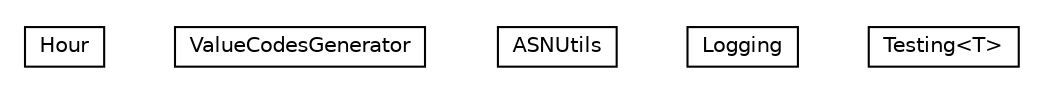 #!/usr/local/bin/dot
#
# Class diagram 
# Generated by UMLGraph version R5_6-24-gf6e263 (http://www.umlgraph.org/)
#

digraph G {
	edge [fontname="Helvetica",fontsize=10,labelfontname="Helvetica",labelfontsize=10];
	node [fontname="Helvetica",fontsize=10,shape=plaintext];
	nodesep=0.25;
	ranksep=0.5;
	// org.universAAL.lddi.lib.ieeex73std.utils.Hour
	c682113 [label=<<table title="org.universAAL.lddi.lib.ieeex73std.utils.Hour" border="0" cellborder="1" cellspacing="0" cellpadding="2" port="p" href="./Hour.html">
		<tr><td><table border="0" cellspacing="0" cellpadding="1">
<tr><td align="center" balign="center"> Hour </td></tr>
		</table></td></tr>
		</table>>, URL="./Hour.html", fontname="Helvetica", fontcolor="black", fontsize=10.0];
	// org.universAAL.lddi.lib.ieeex73std.utils.ValueCodesGenerator
	c682114 [label=<<table title="org.universAAL.lddi.lib.ieeex73std.utils.ValueCodesGenerator" border="0" cellborder="1" cellspacing="0" cellpadding="2" port="p" href="./ValueCodesGenerator.html">
		<tr><td><table border="0" cellspacing="0" cellpadding="1">
<tr><td align="center" balign="center"> ValueCodesGenerator </td></tr>
		</table></td></tr>
		</table>>, URL="./ValueCodesGenerator.html", fontname="Helvetica", fontcolor="black", fontsize=10.0];
	// org.universAAL.lddi.lib.ieeex73std.utils.ASNUtils
	c682115 [label=<<table title="org.universAAL.lddi.lib.ieeex73std.utils.ASNUtils" border="0" cellborder="1" cellspacing="0" cellpadding="2" port="p" href="./ASNUtils.html">
		<tr><td><table border="0" cellspacing="0" cellpadding="1">
<tr><td align="center" balign="center"> ASNUtils </td></tr>
		</table></td></tr>
		</table>>, URL="./ASNUtils.html", fontname="Helvetica", fontcolor="black", fontsize=10.0];
	// org.universAAL.lddi.lib.ieeex73std.utils.Logging
	c682116 [label=<<table title="org.universAAL.lddi.lib.ieeex73std.utils.Logging" border="0" cellborder="1" cellspacing="0" cellpadding="2" port="p" href="./Logging.html">
		<tr><td><table border="0" cellspacing="0" cellpadding="1">
<tr><td align="center" balign="center"> Logging </td></tr>
		</table></td></tr>
		</table>>, URL="./Logging.html", fontname="Helvetica", fontcolor="black", fontsize=10.0];
	// org.universAAL.lddi.lib.ieeex73std.utils.Testing<T>
	c682117 [label=<<table title="org.universAAL.lddi.lib.ieeex73std.utils.Testing" border="0" cellborder="1" cellspacing="0" cellpadding="2" port="p" href="./Testing.html">
		<tr><td><table border="0" cellspacing="0" cellpadding="1">
<tr><td align="center" balign="center"> Testing&lt;T&gt; </td></tr>
		</table></td></tr>
		</table>>, URL="./Testing.html", fontname="Helvetica", fontcolor="black", fontsize=10.0];
}

